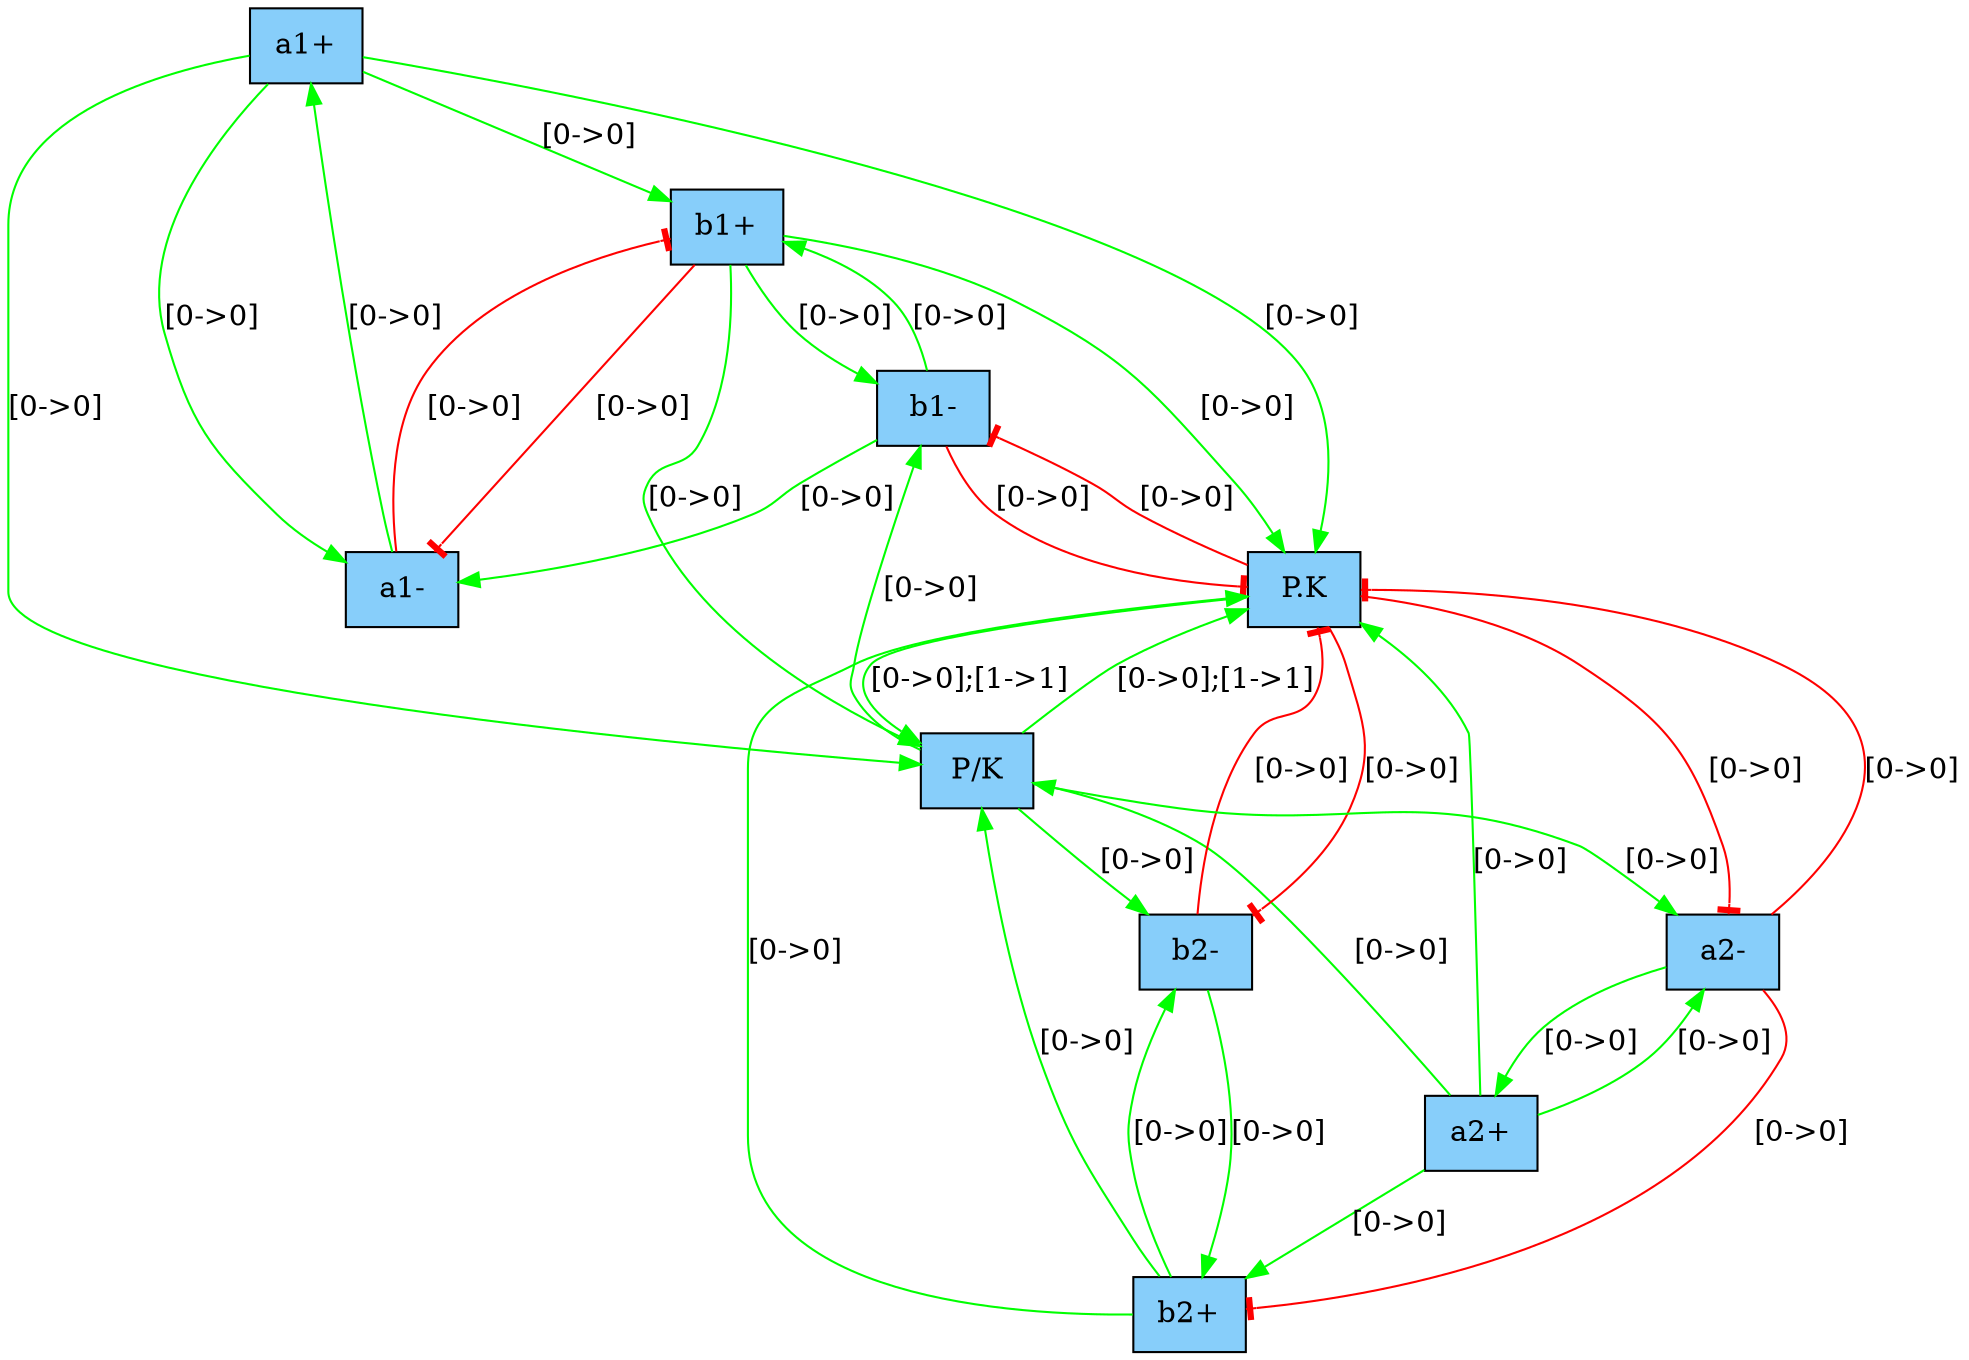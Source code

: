 #This file has been computed by KaSa: a Static Analyzer for Kappa (Kappa Static Analyzer (DomainBased-1249-g41e153a-dirty))
#Download sources/binaries at https://github.com/Kappa-Dev/KaSim
#
#Analysis launched at 2016/05/06 07:51:23 (GMT+2) on applecell.home
#Command line is: KaSa protein2x2.ka --compute-local-traces --output-directory output_with_reduction --use-macrotransitions-in-local-traces
#
#This file contains the description of the influence map in dot.
#Please use graphviz (http://www.graphviz.org) or OmniGraffle to export it to a PDF
#
digraph G{ 
node [shape=box, style=filled, fillcolor=lightskyblue];
"a1+" ; 
"b1+" ; 
"a1-" ; 
"b1-" ; 
"a2+" ; 
"a2-" ; 
"b2+" ; 
"b2-" ; 
"P.K" ; 
"P/K" ; 
edge [color=green, arrowhead=normal];
"a1+" -> "b1+"[label ="[0->0]"] ;
"a1+" -> "a1-"[label ="[0->0]"] ;
"a1+" -> "P.K"[label ="[0->0]"] ;
"a1+" -> "P/K"[label ="[0->0]"] ;
"b1+" -> "b1-"[label ="[0->0]"] ;
"b1+" -> "P.K"[label ="[0->0]"] ;
"b1+" -> "P/K"[label ="[0->0]"] ;
"a1-" -> "a1+"[label ="[0->0]"] ;
"b1-" -> "b1+"[label ="[0->0]"] ;
"b1-" -> "a1-"[label ="[0->0]"] ;
"a2+" -> "a2-"[label ="[0->0]"] ;
"a2+" -> "b2+"[label ="[0->0]"] ;
"a2+" -> "P.K"[label ="[0->0]"] ;
"a2+" -> "P/K"[label ="[0->0]"] ;
"a2-" -> "a2+"[label ="[0->0]"] ;
"b2+" -> "b2-"[label ="[0->0]"] ;
"b2+" -> "P.K"[label ="[0->0]"] ;
"b2+" -> "P/K"[label ="[0->0]"] ;
"b2-" -> "b2+"[label ="[0->0]"] ;
"P.K" -> "P/K"[label ="[0->0];[1->1]"] ;
"P/K" -> "b1-"[label ="[0->0]"] ;
"P/K" -> "a2-"[label ="[0->0]"] ;
"P/K" -> "b2-"[label ="[0->0]"] ;
"P/K" -> "P.K"[label ="[0->0];[1->1]"] ;

edge [color=red, arrowhead=tee];
"b1+" -> "a1-"[label ="[0->0]"] ; 
"a1-" -> "b1+"[label ="[0->0]"] ; 
"b1-" -> "P.K"[label ="[0->0]"] ; 
"a2-" -> "b2+"[label ="[0->0]"] ; 
"a2-" -> "P.K"[label ="[0->0]"] ; 
"b2-" -> "P.K"[label ="[0->0]"] ; 
"P.K" -> "b1-"[label ="[0->0]"] ; 
"P.K" -> "a2-"[label ="[0->0]"] ; 
"P.K" -> "b2-"[label ="[0->0]"] ; 

}
